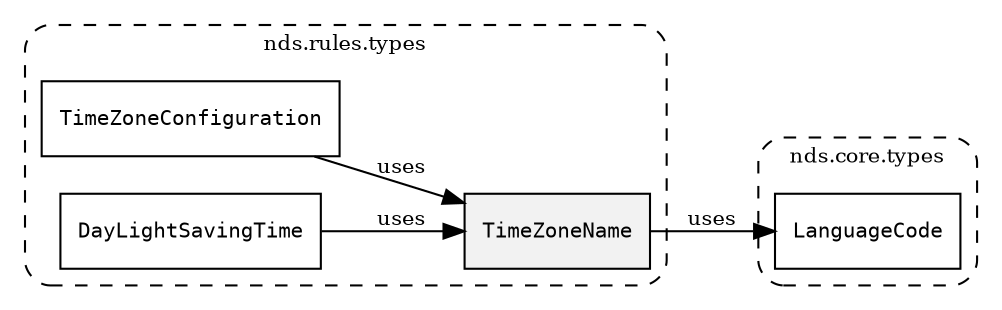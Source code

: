 /**
 * This dot file creates symbol collaboration diagram for TimeZoneName.
 */
digraph ZSERIO
{
    node [shape=box, fontsize=10];
    rankdir="LR";
    fontsize=10;
    tooltip="TimeZoneName collaboration diagram";

    subgraph "cluster_nds.rules.types"
    {
        style="dashed, rounded";
        label="nds.rules.types";
        tooltip="Package nds.rules.types";
        href="../../../content/packages/nds.rules.types.html#Package-nds-rules-types";
        target="_parent";

        "TimeZoneName" [style="filled", fillcolor="#0000000D", target="_parent", label=<<font face="monospace"><table align="center" border="0" cellspacing="0" cellpadding="0"><tr><td href="../../../content/packages/nds.rules.types.html#Structure-TimeZoneName" title="Structure defined in nds.rules.types">TimeZoneName</td></tr></table></font>>];
        "TimeZoneConfiguration" [target="_parent", label=<<font face="monospace"><table align="center" border="0" cellspacing="0" cellpadding="0"><tr><td href="../../../content/packages/nds.rules.types.html#Structure-TimeZoneConfiguration" title="Structure defined in nds.rules.types">TimeZoneConfiguration</td></tr></table></font>>];
        "DayLightSavingTime" [target="_parent", label=<<font face="monospace"><table align="center" border="0" cellspacing="0" cellpadding="0"><tr><td href="../../../content/packages/nds.rules.types.html#Structure-DayLightSavingTime" title="Structure defined in nds.rules.types">DayLightSavingTime</td></tr></table></font>>];
    }

    subgraph "cluster_nds.core.types"
    {
        style="dashed, rounded";
        label="nds.core.types";
        tooltip="Package nds.core.types";
        href="../../../content/packages/nds.core.types.html#Package-nds-core-types";
        target="_parent";

        "LanguageCode" [target="_parent", label=<<font face="monospace"><table align="center" border="0" cellspacing="0" cellpadding="0"><tr><td href="../../../content/packages/nds.core.types.html#Subtype-LanguageCode" title="Subtype defined in nds.core.types">LanguageCode</td></tr></table></font>>];
    }

    "TimeZoneName" -> "LanguageCode" [label="uses", fontsize=10];
    "TimeZoneConfiguration" -> "TimeZoneName" [label="uses", fontsize=10];
    "DayLightSavingTime" -> "TimeZoneName" [label="uses", fontsize=10];
}
